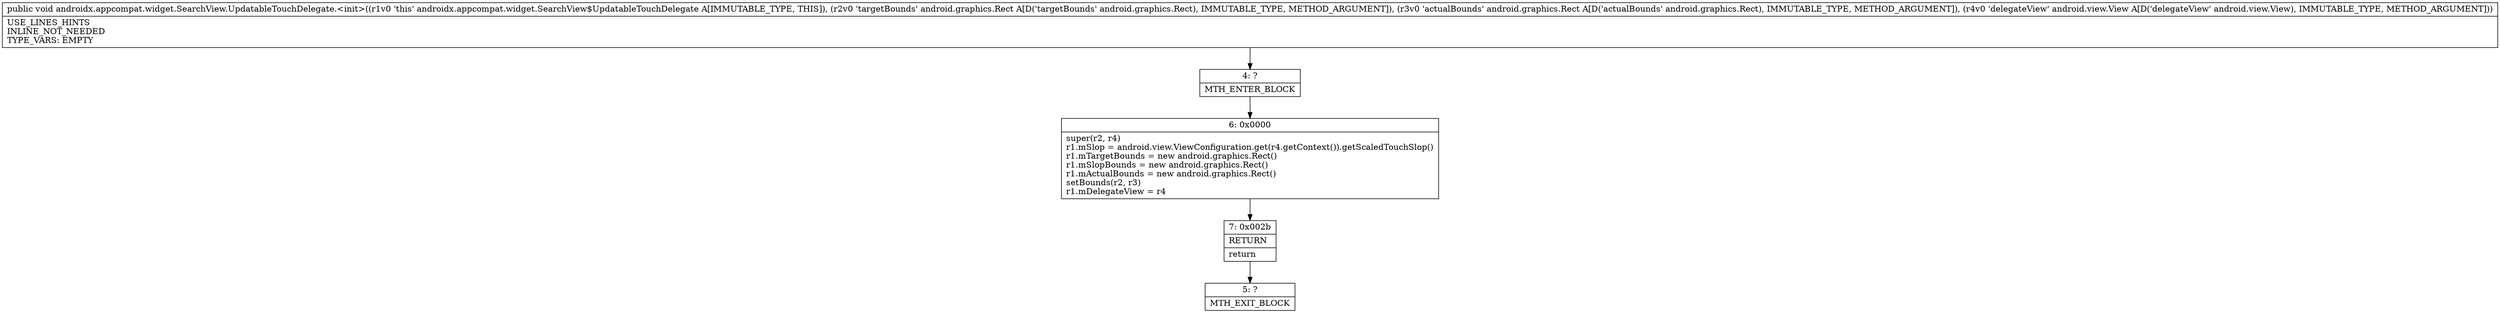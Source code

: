 digraph "CFG forandroidx.appcompat.widget.SearchView.UpdatableTouchDelegate.\<init\>(Landroid\/graphics\/Rect;Landroid\/graphics\/Rect;Landroid\/view\/View;)V" {
Node_4 [shape=record,label="{4\:\ ?|MTH_ENTER_BLOCK\l}"];
Node_6 [shape=record,label="{6\:\ 0x0000|super(r2, r4)\lr1.mSlop = android.view.ViewConfiguration.get(r4.getContext()).getScaledTouchSlop()\lr1.mTargetBounds = new android.graphics.Rect()\lr1.mSlopBounds = new android.graphics.Rect()\lr1.mActualBounds = new android.graphics.Rect()\lsetBounds(r2, r3)\lr1.mDelegateView = r4\l}"];
Node_7 [shape=record,label="{7\:\ 0x002b|RETURN\l|return\l}"];
Node_5 [shape=record,label="{5\:\ ?|MTH_EXIT_BLOCK\l}"];
MethodNode[shape=record,label="{public void androidx.appcompat.widget.SearchView.UpdatableTouchDelegate.\<init\>((r1v0 'this' androidx.appcompat.widget.SearchView$UpdatableTouchDelegate A[IMMUTABLE_TYPE, THIS]), (r2v0 'targetBounds' android.graphics.Rect A[D('targetBounds' android.graphics.Rect), IMMUTABLE_TYPE, METHOD_ARGUMENT]), (r3v0 'actualBounds' android.graphics.Rect A[D('actualBounds' android.graphics.Rect), IMMUTABLE_TYPE, METHOD_ARGUMENT]), (r4v0 'delegateView' android.view.View A[D('delegateView' android.view.View), IMMUTABLE_TYPE, METHOD_ARGUMENT]))  | USE_LINES_HINTS\lINLINE_NOT_NEEDED\lTYPE_VARS: EMPTY\l}"];
MethodNode -> Node_4;Node_4 -> Node_6;
Node_6 -> Node_7;
Node_7 -> Node_5;
}


